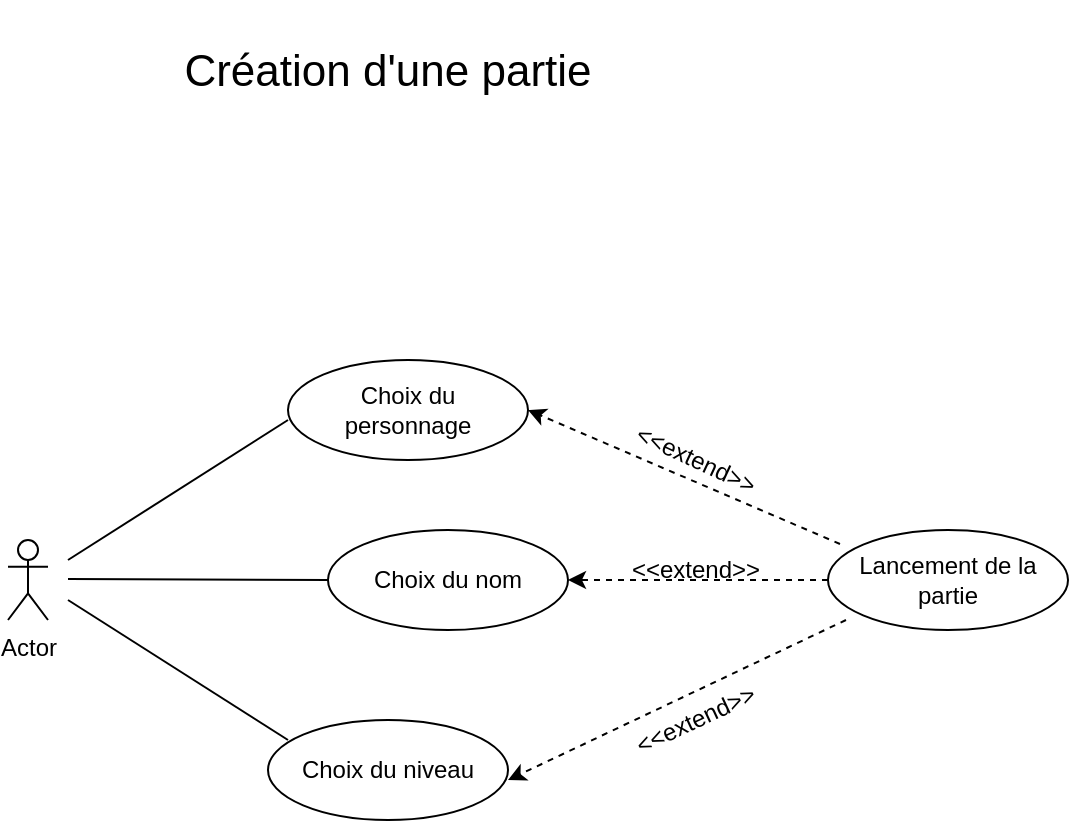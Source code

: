 <mxfile version="21.8.0" type="github" pages="2">
  <diagram name="Page-1" id="X7pbwGflv3DXX_Mfw_il">
    <mxGraphModel dx="1434" dy="759" grid="1" gridSize="10" guides="1" tooltips="1" connect="1" arrows="1" fold="1" page="1" pageScale="1" pageWidth="827" pageHeight="1169" math="0" shadow="0">
      <root>
        <mxCell id="0" />
        <mxCell id="1" parent="0" />
        <mxCell id="tiIni0Ut7755dFK_OPJd-1" value="Actor" style="shape=umlActor;verticalLabelPosition=bottom;verticalAlign=top;html=1;outlineConnect=0;" parent="1" vertex="1">
          <mxGeometry x="40" y="400" width="20" height="40" as="geometry" />
        </mxCell>
        <mxCell id="tiIni0Ut7755dFK_OPJd-4" value="" style="endArrow=none;html=1;rounded=0;" parent="1" edge="1">
          <mxGeometry width="50" height="50" relative="1" as="geometry">
            <mxPoint x="70" y="430" as="sourcePoint" />
            <mxPoint x="180" y="500" as="targetPoint" />
          </mxGeometry>
        </mxCell>
        <mxCell id="tiIni0Ut7755dFK_OPJd-12" value="" style="endArrow=none;html=1;rounded=0;" parent="1" edge="1">
          <mxGeometry width="50" height="50" relative="1" as="geometry">
            <mxPoint x="70" y="410" as="sourcePoint" />
            <mxPoint x="180" y="340" as="targetPoint" />
          </mxGeometry>
        </mxCell>
        <mxCell id="tiIni0Ut7755dFK_OPJd-13" value="&lt;font style=&quot;font-size: 22px;&quot;&gt;Création d&#39;une partie&lt;/font&gt;" style="text;html=1;strokeColor=none;fillColor=none;align=center;verticalAlign=middle;whiteSpace=wrap;rounded=0;" parent="1" vertex="1">
          <mxGeometry x="70" y="130" width="320" height="71.82" as="geometry" />
        </mxCell>
        <mxCell id="tiIni0Ut7755dFK_OPJd-14" value="" style="ellipse;whiteSpace=wrap;html=1;" parent="1" vertex="1">
          <mxGeometry x="180" y="310" width="120" height="50" as="geometry" />
        </mxCell>
        <mxCell id="tiIni0Ut7755dFK_OPJd-15" value="Choix du personnage" style="text;html=1;strokeColor=none;fillColor=none;align=center;verticalAlign=middle;whiteSpace=wrap;rounded=0;" parent="1" vertex="1">
          <mxGeometry x="210" y="320" width="60" height="30" as="geometry" />
        </mxCell>
        <mxCell id="tiIni0Ut7755dFK_OPJd-18" value="Choix du niveau" style="ellipse;whiteSpace=wrap;html=1;" parent="1" vertex="1">
          <mxGeometry x="170" y="490" width="120" height="50" as="geometry" />
        </mxCell>
        <mxCell id="tiIni0Ut7755dFK_OPJd-19" value="" style="endArrow=none;html=1;rounded=0;" parent="1" edge="1">
          <mxGeometry width="50" height="50" relative="1" as="geometry">
            <mxPoint x="70" y="419.5" as="sourcePoint" />
            <mxPoint x="200" y="420" as="targetPoint" />
          </mxGeometry>
        </mxCell>
        <mxCell id="tiIni0Ut7755dFK_OPJd-22" value="Choix du nom" style="ellipse;whiteSpace=wrap;html=1;" parent="1" vertex="1">
          <mxGeometry x="200" y="395" width="120" height="50" as="geometry" />
        </mxCell>
        <mxCell id="tiIni0Ut7755dFK_OPJd-23" value="" style="endArrow=classic;html=1;rounded=0;dashed=1;entryX=1;entryY=0.5;entryDx=0;entryDy=0;exitX=0.05;exitY=0.14;exitDx=0;exitDy=0;exitPerimeter=0;" parent="1" source="tiIni0Ut7755dFK_OPJd-26" target="tiIni0Ut7755dFK_OPJd-14" edge="1">
          <mxGeometry width="50" height="50" relative="1" as="geometry">
            <mxPoint x="460" y="380" as="sourcePoint" />
            <mxPoint x="350" y="360" as="targetPoint" />
          </mxGeometry>
        </mxCell>
        <mxCell id="tiIni0Ut7755dFK_OPJd-24" value="" style="endArrow=classic;html=1;rounded=0;dashed=1;entryX=1;entryY=0.5;entryDx=0;entryDy=0;" parent="1" target="tiIni0Ut7755dFK_OPJd-22" edge="1">
          <mxGeometry width="50" height="50" relative="1" as="geometry">
            <mxPoint x="450" y="420" as="sourcePoint" />
            <mxPoint x="340" y="420" as="targetPoint" />
          </mxGeometry>
        </mxCell>
        <mxCell id="tiIni0Ut7755dFK_OPJd-25" value="" style="endArrow=classic;html=1;rounded=0;dashed=1;entryX=1;entryY=0.5;entryDx=0;entryDy=0;exitX=0.075;exitY=0.9;exitDx=0;exitDy=0;exitPerimeter=0;" parent="1" source="tiIni0Ut7755dFK_OPJd-26" edge="1">
          <mxGeometry width="50" height="50" relative="1" as="geometry">
            <mxPoint x="460" y="460" as="sourcePoint" />
            <mxPoint x="290" y="520" as="targetPoint" />
          </mxGeometry>
        </mxCell>
        <mxCell id="tiIni0Ut7755dFK_OPJd-26" value="Lancement de la partie" style="ellipse;whiteSpace=wrap;html=1;" parent="1" vertex="1">
          <mxGeometry x="450" y="395" width="120" height="50" as="geometry" />
        </mxCell>
        <mxCell id="tiIni0Ut7755dFK_OPJd-27" value="&amp;lt;&amp;lt;extend&amp;gt;&amp;gt;" style="text;html=1;strokeColor=none;fillColor=none;align=center;verticalAlign=middle;whiteSpace=wrap;rounded=0;rotation=25;" parent="1" vertex="1">
          <mxGeometry x="354" y="340" width="60" height="40" as="geometry" />
        </mxCell>
        <mxCell id="tiIni0Ut7755dFK_OPJd-31" value="&amp;lt;&amp;lt;extend&amp;gt;&amp;gt;" style="text;html=1;strokeColor=none;fillColor=none;align=center;verticalAlign=middle;whiteSpace=wrap;rounded=0;rotation=0;" parent="1" vertex="1">
          <mxGeometry x="354" y="395" width="60" height="40" as="geometry" />
        </mxCell>
        <mxCell id="tiIni0Ut7755dFK_OPJd-32" value="&amp;lt;&amp;lt;extend&amp;gt;&amp;gt;" style="text;html=1;strokeColor=none;fillColor=none;align=center;verticalAlign=middle;whiteSpace=wrap;rounded=0;rotation=-25;" parent="1" vertex="1">
          <mxGeometry x="354" y="470" width="60" height="40" as="geometry" />
        </mxCell>
      </root>
    </mxGraphModel>
  </diagram>
  <diagram id="v6zL8vpl2WF3-tVm_DSW" name="Page-2">
    <mxGraphModel dx="2261" dy="1928" grid="1" gridSize="10" guides="1" tooltips="1" connect="1" arrows="1" fold="1" page="1" pageScale="1" pageWidth="827" pageHeight="1169" math="0" shadow="0">
      <root>
        <mxCell id="0" />
        <mxCell id="1" parent="0" />
        <mxCell id="Qq8l-q2WLpEY4Te_toi0-1" value="Actor" style="shape=umlActor;verticalLabelPosition=bottom;verticalAlign=top;html=1;outlineConnect=0;" parent="1" vertex="1">
          <mxGeometry x="-510" y="-480" width="20" height="40" as="geometry" />
        </mxCell>
        <mxCell id="Qq8l-q2WLpEY4Te_toi0-21" value="Selectionner un item" style="ellipse;whiteSpace=wrap;html=1;" parent="1" vertex="1">
          <mxGeometry x="-180" y="-890" width="120" height="60" as="geometry" />
        </mxCell>
        <mxCell id="Qq8l-q2WLpEY4Te_toi0-22" value="" style="endArrow=none;html=1;rounded=0;entryX=0;entryY=1;entryDx=0;entryDy=0;" parent="1" target="Qq8l-q2WLpEY4Te_toi0-21" edge="1">
          <mxGeometry width="50" height="50" relative="1" as="geometry">
            <mxPoint x="-220" y="-790" as="sourcePoint" />
            <mxPoint x="-140" y="-810" as="targetPoint" />
          </mxGeometry>
        </mxCell>
        <mxCell id="Qq8l-q2WLpEY4Te_toi0-23" value="Payer" style="ellipse;whiteSpace=wrap;html=1;" parent="1" vertex="1">
          <mxGeometry x="20" y="-830" width="120" height="60" as="geometry" />
        </mxCell>
        <mxCell id="Qq8l-q2WLpEY4Te_toi0-24" value="Annuler l&#39;achat" style="ellipse;whiteSpace=wrap;html=1;" parent="1" vertex="1">
          <mxGeometry x="-180" y="-710" width="120" height="60" as="geometry" />
        </mxCell>
        <mxCell id="Qq8l-q2WLpEY4Te_toi0-26" value="" style="endArrow=none;html=1;rounded=0;entryX=0;entryY=0;entryDx=0;entryDy=0;" parent="1" target="Qq8l-q2WLpEY4Te_toi0-24" edge="1">
          <mxGeometry width="50" height="50" relative="1" as="geometry">
            <mxPoint x="-220" y="-750" as="sourcePoint" />
            <mxPoint x="-170" y="-750" as="targetPoint" />
          </mxGeometry>
        </mxCell>
        <mxCell id="Qq8l-q2WLpEY4Te_toi0-27" value="" style="endArrow=classic;html=1;rounded=0;exitX=0;exitY=0.5;exitDx=0;exitDy=0;entryX=1;entryY=0.5;entryDx=0;entryDy=0;dashed=1;" parent="1" source="Qq8l-q2WLpEY4Te_toi0-23" target="Qq8l-q2WLpEY4Te_toi0-21" edge="1">
          <mxGeometry width="50" height="50" relative="1" as="geometry">
            <mxPoint x="-60" y="-870" as="sourcePoint" />
            <mxPoint x="-20" y="-870" as="targetPoint" />
          </mxGeometry>
        </mxCell>
        <mxCell id="Qq8l-q2WLpEY4Te_toi0-29" value="Confirmer l&#39;achat" style="ellipse;whiteSpace=wrap;html=1;" parent="1" vertex="1">
          <mxGeometry x="20" y="-950" width="120" height="60" as="geometry" />
        </mxCell>
        <mxCell id="Qq8l-q2WLpEY4Te_toi0-30" value="" style="endArrow=classic;html=1;rounded=0;exitX=0;exitY=0.5;exitDx=0;exitDy=0;dashed=1;" parent="1" source="Qq8l-q2WLpEY4Te_toi0-29" edge="1">
          <mxGeometry width="50" height="50" relative="1" as="geometry">
            <mxPoint x="30" y="-850" as="sourcePoint" />
            <mxPoint x="-60" y="-860" as="targetPoint" />
          </mxGeometry>
        </mxCell>
        <mxCell id="ta6VxwD-KitXyMWqMnTd-1" value="&amp;lt;&amp;lt;extend&amp;gt;&amp;gt;" style="text;html=1;strokeColor=none;fillColor=none;align=center;verticalAlign=middle;whiteSpace=wrap;rounded=0;rotation=-35;" parent="1" vertex="1">
          <mxGeometry x="-50" y="-920" width="60" height="40" as="geometry" />
        </mxCell>
        <mxCell id="ta6VxwD-KitXyMWqMnTd-2" value="&amp;lt;&amp;lt;extend&amp;gt;&amp;gt;" style="text;html=1;strokeColor=none;fillColor=none;align=center;verticalAlign=middle;whiteSpace=wrap;rounded=0;rotation=40;" parent="1" vertex="1">
          <mxGeometry x="-50" y="-840" width="60" height="40" as="geometry" />
        </mxCell>
        <mxCell id="ta6VxwD-KitXyMWqMnTd-3" value="Ajoute l&#39;item dans le panier" style="ellipse;whiteSpace=wrap;html=1;" parent="1" vertex="1">
          <mxGeometry x="210" y="-890" width="120" height="60" as="geometry" />
        </mxCell>
        <mxCell id="ta6VxwD-KitXyMWqMnTd-4" value="" style="endArrow=classic;html=1;rounded=0;exitX=0;exitY=0.5;exitDx=0;exitDy=0;entryX=1;entryY=0.5;entryDx=0;entryDy=0;dashed=1;" parent="1" source="ta6VxwD-KitXyMWqMnTd-3" target="Qq8l-q2WLpEY4Te_toi0-29" edge="1">
          <mxGeometry width="50" height="50" relative="1" as="geometry">
            <mxPoint x="170" y="-900" as="sourcePoint" />
            <mxPoint x="190" y="-940" as="targetPoint" />
          </mxGeometry>
        </mxCell>
        <mxCell id="ta6VxwD-KitXyMWqMnTd-6" value="" style="endArrow=classic;html=1;rounded=0;entryX=1;entryY=0.5;entryDx=0;entryDy=0;dashed=1;" parent="1" target="Qq8l-q2WLpEY4Te_toi0-23" edge="1">
          <mxGeometry width="50" height="50" relative="1" as="geometry">
            <mxPoint x="210" y="-860" as="sourcePoint" />
            <mxPoint x="140" y="-840" as="targetPoint" />
          </mxGeometry>
        </mxCell>
        <mxCell id="ta6VxwD-KitXyMWqMnTd-7" value="&amp;lt;&amp;lt;extend&amp;gt;&amp;gt;" style="text;html=1;strokeColor=none;fillColor=none;align=center;verticalAlign=middle;whiteSpace=wrap;rounded=0;rotation=41;" parent="1" vertex="1">
          <mxGeometry x="150" y="-920" width="60" height="40" as="geometry" />
        </mxCell>
        <mxCell id="ta6VxwD-KitXyMWqMnTd-14" value="&amp;lt;&amp;lt;extend&amp;gt;&amp;gt;" style="text;html=1;strokeColor=none;fillColor=none;align=center;verticalAlign=middle;whiteSpace=wrap;rounded=0;rotation=-41;" parent="1" vertex="1">
          <mxGeometry x="150" y="-845" width="60" height="40" as="geometry" />
        </mxCell>
        <mxCell id="Ra2R3u_-MFEMQ_JjcGX7-3" value="&lt;div&gt;Acheter de la &lt;br&gt;&lt;/div&gt;&lt;div&gt;nourriture&lt;br&gt;&lt;/div&gt;" style="ellipse;whiteSpace=wrap;html=1;" vertex="1" parent="1">
          <mxGeometry x="-320" y="-800" width="120" height="60" as="geometry" />
        </mxCell>
        <mxCell id="Ra2R3u_-MFEMQ_JjcGX7-6" value="Traivailler" style="ellipse;whiteSpace=wrap;html=1;" vertex="1" parent="1">
          <mxGeometry x="-320" y="-190" width="120" height="60" as="geometry" />
        </mxCell>
        <mxCell id="Ra2R3u_-MFEMQ_JjcGX7-7" value="Jouer" style="ellipse;whiteSpace=wrap;html=1;" vertex="1" parent="1">
          <mxGeometry x="-320" y="-490" width="120" height="60" as="geometry" />
        </mxCell>
        <mxCell id="Ra2R3u_-MFEMQ_JjcGX7-8" value="&lt;font style=&quot;font-size: 22px;&quot;&gt;Differentes Actions&lt;br&gt;&lt;/font&gt;" style="text;html=1;align=center;verticalAlign=middle;resizable=0;points=[];autosize=1;strokeColor=none;fillColor=none;" vertex="1" parent="1">
          <mxGeometry x="-100" y="-1160" width="210" height="40" as="geometry" />
        </mxCell>
        <mxCell id="Ra2R3u_-MFEMQ_JjcGX7-13" value="" style="endArrow=none;html=1;rounded=0;" edge="1" parent="1" target="Ra2R3u_-MFEMQ_JjcGX7-3">
          <mxGeometry width="50" height="50" relative="1" as="geometry">
            <mxPoint x="-480" y="-490" as="sourcePoint" />
            <mxPoint x="-440" y="-450" as="targetPoint" />
          </mxGeometry>
        </mxCell>
        <mxCell id="Ra2R3u_-MFEMQ_JjcGX7-15" value="" style="endArrow=none;html=1;rounded=0;entryX=0;entryY=0.5;entryDx=0;entryDy=0;" edge="1" parent="1" target="Ra2R3u_-MFEMQ_JjcGX7-7">
          <mxGeometry width="50" height="50" relative="1" as="geometry">
            <mxPoint x="-470" y="-460" as="sourcePoint" />
            <mxPoint x="-420" y="-410" as="targetPoint" />
          </mxGeometry>
        </mxCell>
        <mxCell id="Ra2R3u_-MFEMQ_JjcGX7-16" value="" style="endArrow=none;html=1;rounded=0;exitX=0;exitY=0;exitDx=0;exitDy=0;" edge="1" parent="1" source="Ra2R3u_-MFEMQ_JjcGX7-6">
          <mxGeometry width="50" height="50" relative="1" as="geometry">
            <mxPoint x="-190" y="-50" as="sourcePoint" />
            <mxPoint x="-480" y="-420" as="targetPoint" />
          </mxGeometry>
        </mxCell>
        <mxCell id="Ra2R3u_-MFEMQ_JjcGX7-17" value="" style="endArrow=none;html=1;rounded=0;exitX=1;exitY=0;exitDx=0;exitDy=0;entryX=0;entryY=0.5;entryDx=0;entryDy=0;" edge="1" parent="1" source="Ra2R3u_-MFEMQ_JjcGX7-7" target="Ra2R3u_-MFEMQ_JjcGX7-19">
          <mxGeometry width="50" height="50" relative="1" as="geometry">
            <mxPoint x="-250.004" y="-521.213" as="sourcePoint" />
            <mxPoint x="-152.43" y="-580" as="targetPoint" />
          </mxGeometry>
        </mxCell>
        <mxCell id="Ra2R3u_-MFEMQ_JjcGX7-18" value="Arrêter de jouer" style="ellipse;whiteSpace=wrap;html=1;" vertex="1" parent="1">
          <mxGeometry x="-130" y="-420" width="120" height="60" as="geometry" />
        </mxCell>
        <mxCell id="Ra2R3u_-MFEMQ_JjcGX7-19" value="&lt;div&gt;Sélectionner le &lt;br&gt;&lt;/div&gt;&lt;div&gt;jouet&lt;br&gt;&lt;/div&gt;" style="ellipse;whiteSpace=wrap;html=1;" vertex="1" parent="1">
          <mxGeometry x="-130" y="-560" width="120" height="60" as="geometry" />
        </mxCell>
        <mxCell id="Ra2R3u_-MFEMQ_JjcGX7-20" value="" style="endArrow=none;html=1;rounded=0;entryX=1;entryY=1;entryDx=0;entryDy=0;exitX=0;exitY=0.5;exitDx=0;exitDy=0;" edge="1" parent="1" source="Ra2R3u_-MFEMQ_JjcGX7-18" target="Ra2R3u_-MFEMQ_JjcGX7-7">
          <mxGeometry width="50" height="50" relative="1" as="geometry">
            <mxPoint x="120" y="-320" as="sourcePoint" />
            <mxPoint x="170" y="-370" as="targetPoint" />
          </mxGeometry>
        </mxCell>
        <mxCell id="Ra2R3u_-MFEMQ_JjcGX7-22" value="Arrêter de travailler" style="ellipse;whiteSpace=wrap;html=1;" vertex="1" parent="1">
          <mxGeometry x="-130" y="-120" width="120" height="60" as="geometry" />
        </mxCell>
        <mxCell id="Ra2R3u_-MFEMQ_JjcGX7-23" value="Choisir le travaille" style="ellipse;whiteSpace=wrap;html=1;" vertex="1" parent="1">
          <mxGeometry x="-130" y="-260" width="120" height="60" as="geometry" />
        </mxCell>
        <mxCell id="Ra2R3u_-MFEMQ_JjcGX7-24" value="" style="endArrow=none;html=1;rounded=0;entryX=0;entryY=0.5;entryDx=0;entryDy=0;exitX=1;exitY=0;exitDx=0;exitDy=0;" edge="1" parent="1" source="Ra2R3u_-MFEMQ_JjcGX7-6" target="Ra2R3u_-MFEMQ_JjcGX7-23">
          <mxGeometry width="50" height="50" relative="1" as="geometry">
            <mxPoint x="-200" y="-190" as="sourcePoint" />
            <mxPoint x="-150" y="-240" as="targetPoint" />
          </mxGeometry>
        </mxCell>
        <mxCell id="Ra2R3u_-MFEMQ_JjcGX7-25" value="" style="endArrow=none;html=1;rounded=0;exitX=1;exitY=1;exitDx=0;exitDy=0;entryX=0;entryY=0.5;entryDx=0;entryDy=0;" edge="1" parent="1" source="Ra2R3u_-MFEMQ_JjcGX7-6" target="Ra2R3u_-MFEMQ_JjcGX7-22">
          <mxGeometry width="50" height="50" relative="1" as="geometry">
            <mxPoint x="120" y="-300" as="sourcePoint" />
            <mxPoint x="170" y="-350" as="targetPoint" />
          </mxGeometry>
        </mxCell>
        <mxCell id="Ra2R3u_-MFEMQ_JjcGX7-26" value="" style="endArrow=classic;html=1;rounded=0;entryX=1;entryY=0.5;entryDx=0;entryDy=0;exitX=0;exitY=0.5;exitDx=0;exitDy=0;dashed=1;" edge="1" parent="1" source="Ra2R3u_-MFEMQ_JjcGX7-27" target="Ra2R3u_-MFEMQ_JjcGX7-23">
          <mxGeometry width="50" height="50" relative="1" as="geometry">
            <mxPoint x="100" y="-230" as="sourcePoint" />
            <mxPoint x="170" y="-380" as="targetPoint" />
          </mxGeometry>
        </mxCell>
        <mxCell id="Ra2R3u_-MFEMQ_JjcGX7-27" value="&lt;div&gt;Ajout de l&#39;argent &lt;br&gt;&lt;/div&gt;&lt;div&gt;au compte&lt;br&gt;&lt;/div&gt;" style="ellipse;whiteSpace=wrap;html=1;" vertex="1" parent="1">
          <mxGeometry x="100" y="-260" width="120" height="60" as="geometry" />
        </mxCell>
        <mxCell id="Ra2R3u_-MFEMQ_JjcGX7-28" value="&amp;lt;&amp;lt;extend&amp;gt;&amp;gt;" style="text;html=1;strokeColor=none;fillColor=none;align=center;verticalAlign=middle;whiteSpace=wrap;rounded=0;rotation=0;" vertex="1" parent="1">
          <mxGeometry x="20" y="-260" width="60" height="40" as="geometry" />
        </mxCell>
        <mxCell id="hG_oaM2w4RvTraoQ69d7-1" value="Personnage" style="ellipse;whiteSpace=wrap;html=1;" vertex="1" parent="1">
          <mxGeometry x="-320" y="380" width="120" height="60" as="geometry" />
        </mxCell>
        <mxCell id="JjhIhBfjrnZO3MgxPuuC-1" value="Robot" style="ellipse;whiteSpace=wrap;html=1;" vertex="1" parent="1">
          <mxGeometry x="-130" y="560" width="120" height="60" as="geometry" />
        </mxCell>
        <mxCell id="JjhIhBfjrnZO3MgxPuuC-2" value="Animal" style="ellipse;whiteSpace=wrap;html=1;" vertex="1" parent="1">
          <mxGeometry x="-130" y="180" width="120" height="60" as="geometry" />
        </mxCell>
        <mxCell id="JjhIhBfjrnZO3MgxPuuC-3" value="Dormir" style="ellipse;whiteSpace=wrap;html=1;" vertex="1" parent="1">
          <mxGeometry x="40" y="240" width="120" height="60" as="geometry" />
        </mxCell>
        <mxCell id="JjhIhBfjrnZO3MgxPuuC-4" value="Laver" style="ellipse;whiteSpace=wrap;html=1;" vertex="1" parent="1">
          <mxGeometry x="40" y="100" width="120" height="60" as="geometry" />
        </mxCell>
        <mxCell id="JjhIhBfjrnZO3MgxPuuC-5" value="Entretient" style="ellipse;whiteSpace=wrap;html=1;" vertex="1" parent="1">
          <mxGeometry x="40" y="640" width="120" height="60" as="geometry" />
        </mxCell>
        <mxCell id="JjhIhBfjrnZO3MgxPuuC-6" value="Recharger" style="ellipse;whiteSpace=wrap;html=1;" vertex="1" parent="1">
          <mxGeometry x="40" y="500" width="120" height="60" as="geometry" />
        </mxCell>
      </root>
    </mxGraphModel>
  </diagram>
</mxfile>
